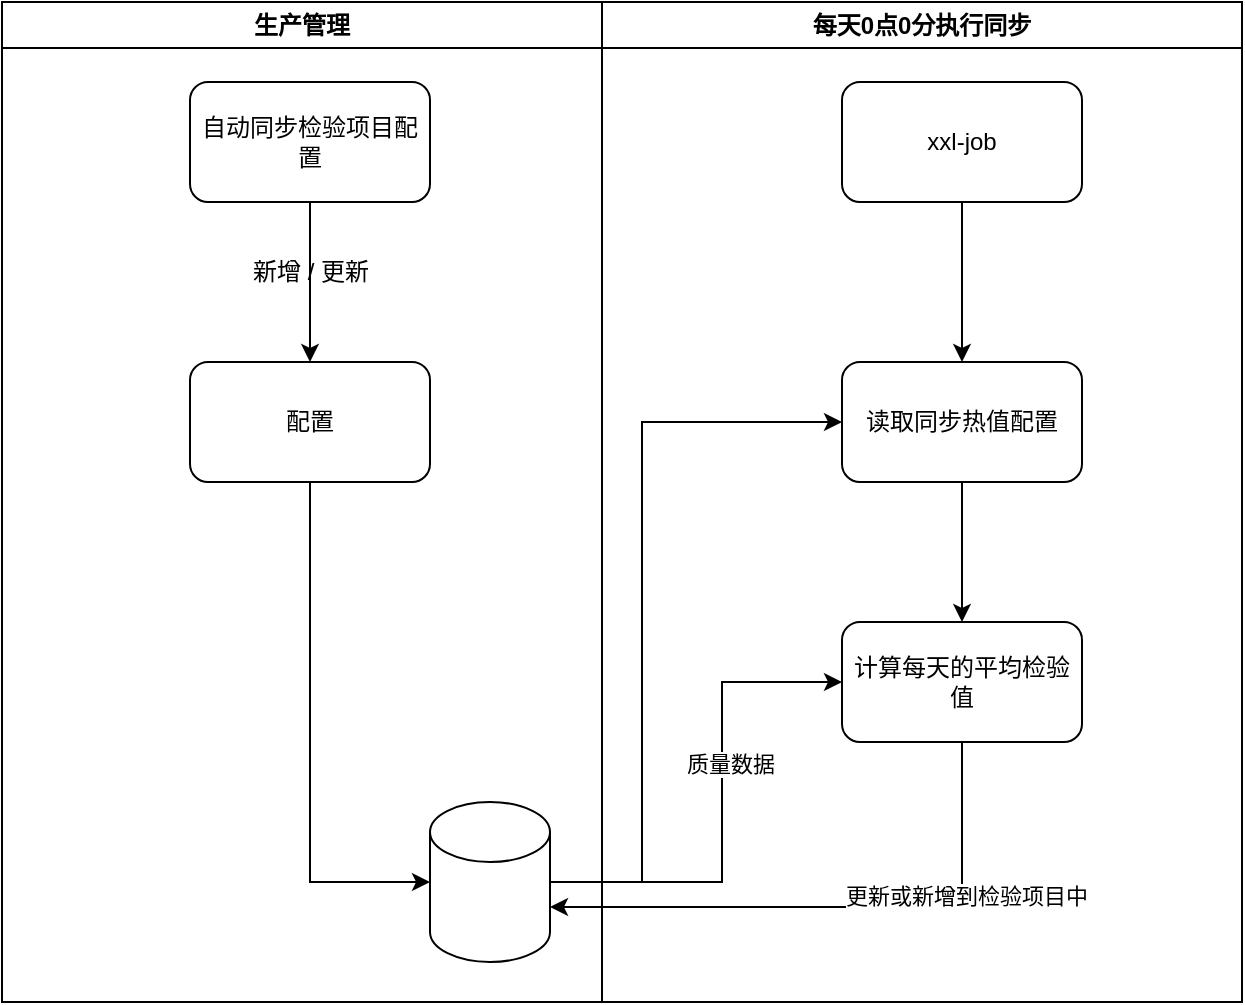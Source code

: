 <mxfile version="20.5.3" type="github">
  <diagram id="Lrq_B5cbt0-HYkro8u6f" name="第 1 页">
    <mxGraphModel dx="1038" dy="579" grid="1" gridSize="10" guides="1" tooltips="1" connect="1" arrows="1" fold="1" page="1" pageScale="1" pageWidth="827" pageHeight="1169" math="0" shadow="0">
      <root>
        <mxCell id="0" />
        <mxCell id="1" parent="0" />
        <mxCell id="pyB7yYGDKb-wKmbRGgdC-3" style="edgeStyle=orthogonalEdgeStyle;rounded=0;orthogonalLoop=1;jettySize=auto;html=1;exitX=0.5;exitY=1;exitDx=0;exitDy=0;" edge="1" parent="1" source="pyB7yYGDKb-wKmbRGgdC-1" target="pyB7yYGDKb-wKmbRGgdC-2">
          <mxGeometry relative="1" as="geometry" />
        </mxCell>
        <mxCell id="pyB7yYGDKb-wKmbRGgdC-1" value="自动同步检验项目配置" style="rounded=1;whiteSpace=wrap;html=1;" vertex="1" parent="1">
          <mxGeometry x="214" y="80" width="120" height="60" as="geometry" />
        </mxCell>
        <mxCell id="pyB7yYGDKb-wKmbRGgdC-23" style="edgeStyle=orthogonalEdgeStyle;rounded=0;orthogonalLoop=1;jettySize=auto;html=1;exitX=0.5;exitY=1;exitDx=0;exitDy=0;entryX=0;entryY=0.5;entryDx=0;entryDy=0;entryPerimeter=0;" edge="1" parent="1" source="pyB7yYGDKb-wKmbRGgdC-2" target="pyB7yYGDKb-wKmbRGgdC-19">
          <mxGeometry relative="1" as="geometry">
            <mxPoint x="274" y="400" as="targetPoint" />
          </mxGeometry>
        </mxCell>
        <mxCell id="pyB7yYGDKb-wKmbRGgdC-2" value="配置" style="rounded=1;whiteSpace=wrap;html=1;" vertex="1" parent="1">
          <mxGeometry x="214" y="220" width="120" height="60" as="geometry" />
        </mxCell>
        <mxCell id="pyB7yYGDKb-wKmbRGgdC-5" value="生产管理" style="swimlane;whiteSpace=wrap;html=1;" vertex="1" parent="1">
          <mxGeometry x="120" y="40" width="300" height="500" as="geometry" />
        </mxCell>
        <mxCell id="pyB7yYGDKb-wKmbRGgdC-4" value="新增 / 更新" style="text;html=1;align=center;verticalAlign=middle;resizable=0;points=[];autosize=1;strokeColor=none;fillColor=none;" vertex="1" parent="pyB7yYGDKb-wKmbRGgdC-5">
          <mxGeometry x="114" y="120" width="80" height="30" as="geometry" />
        </mxCell>
        <mxCell id="pyB7yYGDKb-wKmbRGgdC-19" value="" style="shape=cylinder3;whiteSpace=wrap;html=1;boundedLbl=1;backgroundOutline=1;size=15;" vertex="1" parent="pyB7yYGDKb-wKmbRGgdC-5">
          <mxGeometry x="214" y="400" width="60" height="80" as="geometry" />
        </mxCell>
        <mxCell id="pyB7yYGDKb-wKmbRGgdC-7" value="每天0点0分执行同步" style="swimlane;whiteSpace=wrap;html=1;" vertex="1" parent="1">
          <mxGeometry x="420" y="40" width="320" height="500" as="geometry" />
        </mxCell>
        <mxCell id="pyB7yYGDKb-wKmbRGgdC-10" style="edgeStyle=orthogonalEdgeStyle;rounded=0;orthogonalLoop=1;jettySize=auto;html=1;exitX=0.5;exitY=1;exitDx=0;exitDy=0;" edge="1" parent="pyB7yYGDKb-wKmbRGgdC-7" source="pyB7yYGDKb-wKmbRGgdC-8" target="pyB7yYGDKb-wKmbRGgdC-9">
          <mxGeometry relative="1" as="geometry" />
        </mxCell>
        <mxCell id="pyB7yYGDKb-wKmbRGgdC-8" value="xxl-job" style="rounded=1;whiteSpace=wrap;html=1;" vertex="1" parent="pyB7yYGDKb-wKmbRGgdC-7">
          <mxGeometry x="120" y="40" width="120" height="60" as="geometry" />
        </mxCell>
        <mxCell id="pyB7yYGDKb-wKmbRGgdC-27" style="edgeStyle=orthogonalEdgeStyle;rounded=0;orthogonalLoop=1;jettySize=auto;html=1;exitX=0.5;exitY=1;exitDx=0;exitDy=0;" edge="1" parent="pyB7yYGDKb-wKmbRGgdC-7" source="pyB7yYGDKb-wKmbRGgdC-9" target="pyB7yYGDKb-wKmbRGgdC-26">
          <mxGeometry relative="1" as="geometry" />
        </mxCell>
        <mxCell id="pyB7yYGDKb-wKmbRGgdC-9" value="读取同步热值配置" style="rounded=1;whiteSpace=wrap;html=1;" vertex="1" parent="pyB7yYGDKb-wKmbRGgdC-7">
          <mxGeometry x="120" y="180" width="120" height="60" as="geometry" />
        </mxCell>
        <mxCell id="pyB7yYGDKb-wKmbRGgdC-26" value="计算每天的平均检验值" style="rounded=1;whiteSpace=wrap;html=1;" vertex="1" parent="pyB7yYGDKb-wKmbRGgdC-7">
          <mxGeometry x="120" y="310" width="120" height="60" as="geometry" />
        </mxCell>
        <mxCell id="pyB7yYGDKb-wKmbRGgdC-25" style="edgeStyle=orthogonalEdgeStyle;rounded=0;orthogonalLoop=1;jettySize=auto;html=1;exitX=1;exitY=0.5;exitDx=0;exitDy=0;exitPerimeter=0;entryX=0;entryY=0.5;entryDx=0;entryDy=0;" edge="1" parent="1" source="pyB7yYGDKb-wKmbRGgdC-19" target="pyB7yYGDKb-wKmbRGgdC-9">
          <mxGeometry relative="1" as="geometry">
            <Array as="points">
              <mxPoint x="440" y="480" />
              <mxPoint x="440" y="250" />
            </Array>
          </mxGeometry>
        </mxCell>
        <mxCell id="pyB7yYGDKb-wKmbRGgdC-29" style="edgeStyle=orthogonalEdgeStyle;rounded=0;orthogonalLoop=1;jettySize=auto;html=1;exitX=1;exitY=0.5;exitDx=0;exitDy=0;exitPerimeter=0;entryX=0;entryY=0.5;entryDx=0;entryDy=0;" edge="1" parent="1" source="pyB7yYGDKb-wKmbRGgdC-19" target="pyB7yYGDKb-wKmbRGgdC-26">
          <mxGeometry relative="1" as="geometry">
            <Array as="points">
              <mxPoint x="480" y="480" />
              <mxPoint x="480" y="380" />
            </Array>
          </mxGeometry>
        </mxCell>
        <mxCell id="pyB7yYGDKb-wKmbRGgdC-30" value="质量数据" style="edgeLabel;html=1;align=center;verticalAlign=middle;resizable=0;points=[];" vertex="1" connectable="0" parent="pyB7yYGDKb-wKmbRGgdC-29">
          <mxGeometry x="0.177" y="-4" relative="1" as="geometry">
            <mxPoint as="offset" />
          </mxGeometry>
        </mxCell>
        <mxCell id="pyB7yYGDKb-wKmbRGgdC-31" style="edgeStyle=orthogonalEdgeStyle;rounded=0;orthogonalLoop=1;jettySize=auto;html=1;exitX=0.5;exitY=1;exitDx=0;exitDy=0;entryX=1;entryY=0;entryDx=0;entryDy=52.5;entryPerimeter=0;" edge="1" parent="1" source="pyB7yYGDKb-wKmbRGgdC-26" target="pyB7yYGDKb-wKmbRGgdC-19">
          <mxGeometry relative="1" as="geometry" />
        </mxCell>
        <mxCell id="pyB7yYGDKb-wKmbRGgdC-32" value="更新或新增到检验项目中" style="edgeLabel;html=1;align=center;verticalAlign=middle;resizable=0;points=[];" vertex="1" connectable="0" parent="pyB7yYGDKb-wKmbRGgdC-31">
          <mxGeometry x="-0.47" y="2" relative="1" as="geometry">
            <mxPoint as="offset" />
          </mxGeometry>
        </mxCell>
      </root>
    </mxGraphModel>
  </diagram>
</mxfile>
